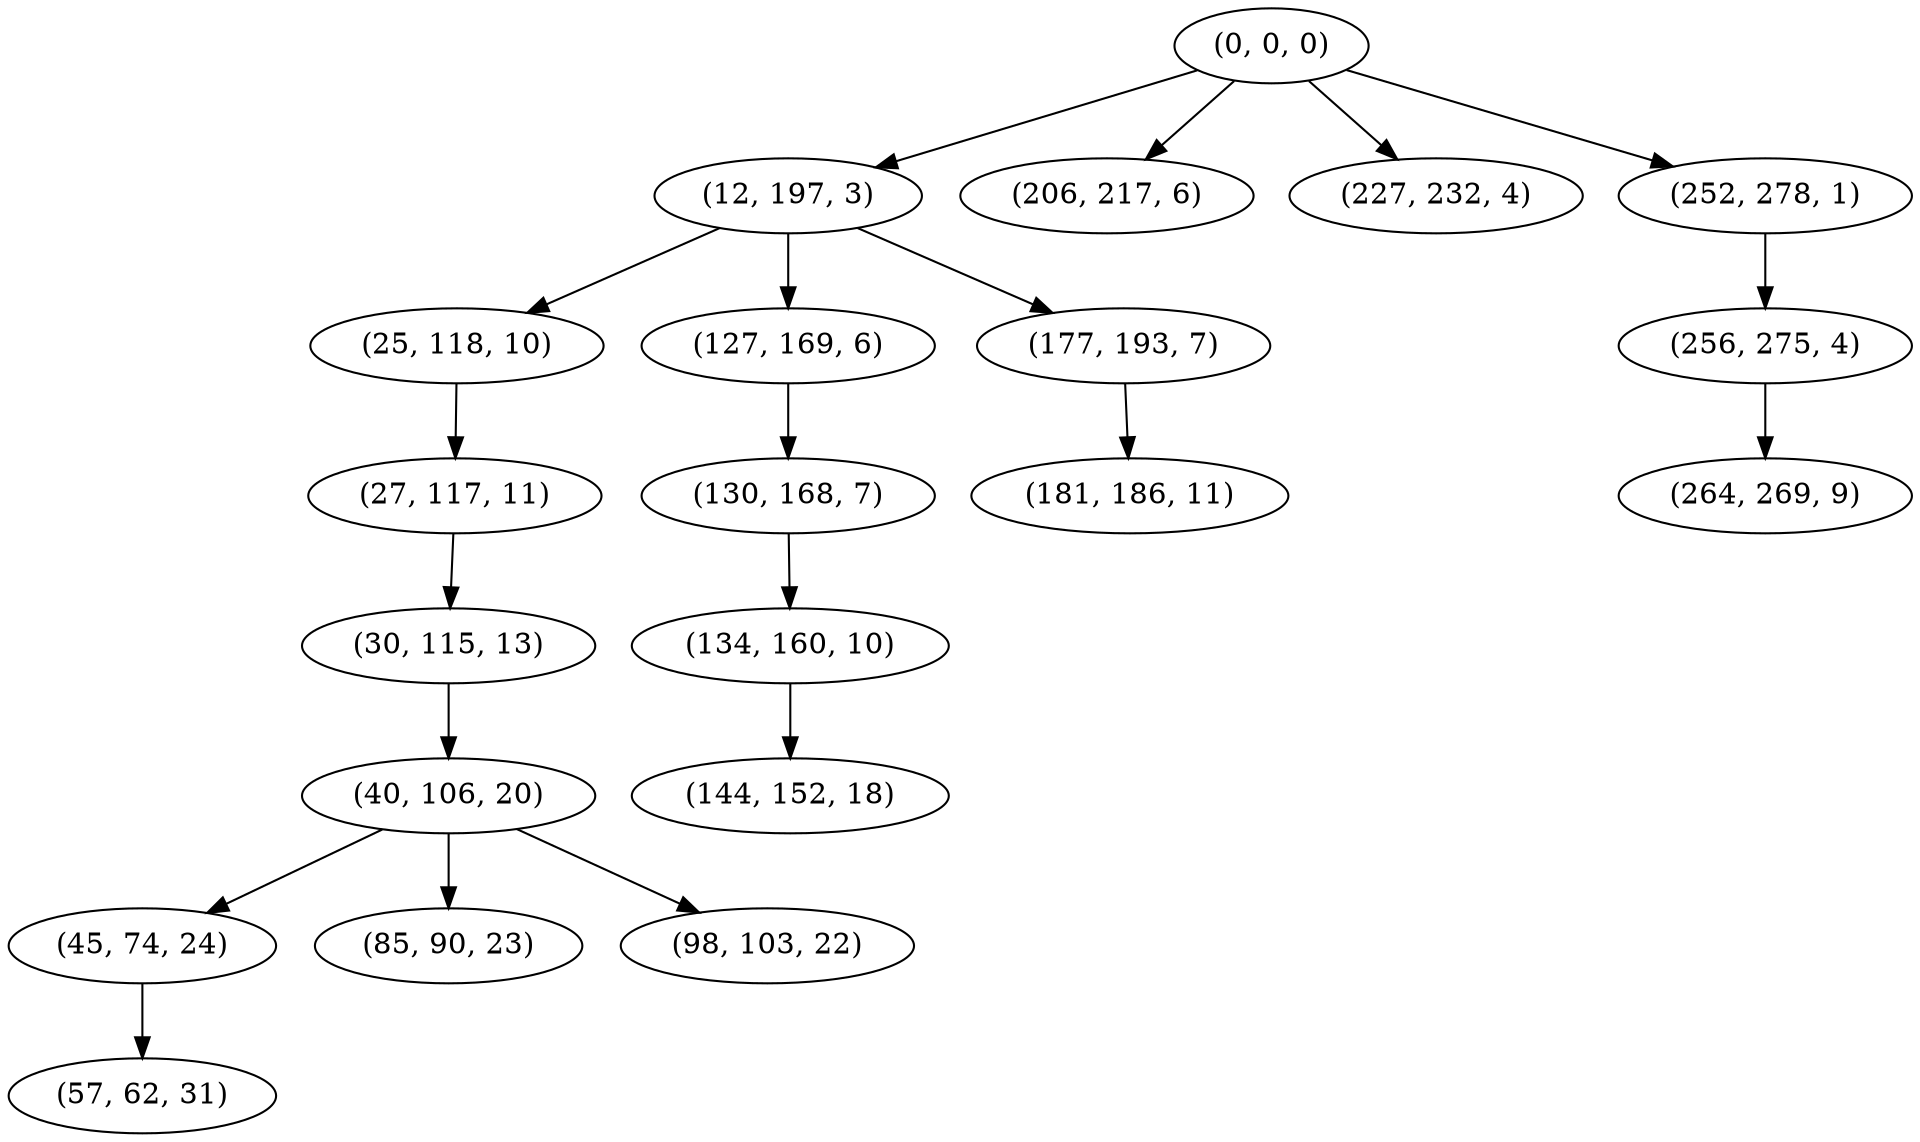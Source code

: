 digraph tree {
    "(0, 0, 0)";
    "(12, 197, 3)";
    "(25, 118, 10)";
    "(27, 117, 11)";
    "(30, 115, 13)";
    "(40, 106, 20)";
    "(45, 74, 24)";
    "(57, 62, 31)";
    "(85, 90, 23)";
    "(98, 103, 22)";
    "(127, 169, 6)";
    "(130, 168, 7)";
    "(134, 160, 10)";
    "(144, 152, 18)";
    "(177, 193, 7)";
    "(181, 186, 11)";
    "(206, 217, 6)";
    "(227, 232, 4)";
    "(252, 278, 1)";
    "(256, 275, 4)";
    "(264, 269, 9)";
    "(0, 0, 0)" -> "(12, 197, 3)";
    "(0, 0, 0)" -> "(206, 217, 6)";
    "(0, 0, 0)" -> "(227, 232, 4)";
    "(0, 0, 0)" -> "(252, 278, 1)";
    "(12, 197, 3)" -> "(25, 118, 10)";
    "(12, 197, 3)" -> "(127, 169, 6)";
    "(12, 197, 3)" -> "(177, 193, 7)";
    "(25, 118, 10)" -> "(27, 117, 11)";
    "(27, 117, 11)" -> "(30, 115, 13)";
    "(30, 115, 13)" -> "(40, 106, 20)";
    "(40, 106, 20)" -> "(45, 74, 24)";
    "(40, 106, 20)" -> "(85, 90, 23)";
    "(40, 106, 20)" -> "(98, 103, 22)";
    "(45, 74, 24)" -> "(57, 62, 31)";
    "(127, 169, 6)" -> "(130, 168, 7)";
    "(130, 168, 7)" -> "(134, 160, 10)";
    "(134, 160, 10)" -> "(144, 152, 18)";
    "(177, 193, 7)" -> "(181, 186, 11)";
    "(252, 278, 1)" -> "(256, 275, 4)";
    "(256, 275, 4)" -> "(264, 269, 9)";
}
